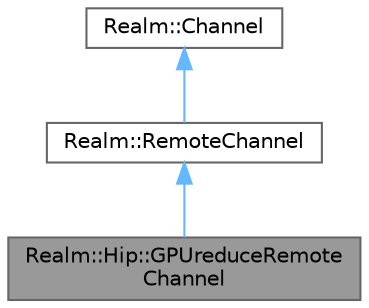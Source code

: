 digraph "Realm::Hip::GPUreduceRemoteChannel"
{
 // LATEX_PDF_SIZE
  bgcolor="transparent";
  edge [fontname=Helvetica,fontsize=10,labelfontname=Helvetica,labelfontsize=10];
  node [fontname=Helvetica,fontsize=10,shape=box,height=0.2,width=0.4];
  Node1 [id="Node000001",label="Realm::Hip::GPUreduceRemote\lChannel",height=0.2,width=0.4,color="gray40", fillcolor="grey60", style="filled", fontcolor="black",tooltip=" "];
  Node2 -> Node1 [id="edge1_Node000001_Node000002",dir="back",color="steelblue1",style="solid",tooltip=" "];
  Node2 [id="Node000002",label="Realm::RemoteChannel",height=0.2,width=0.4,color="gray40", fillcolor="white", style="filled",URL="$classRealm_1_1RemoteChannel.html",tooltip=" "];
  Node3 -> Node2 [id="edge2_Node000002_Node000003",dir="back",color="steelblue1",style="solid",tooltip=" "];
  Node3 [id="Node000003",label="Realm::Channel",height=0.2,width=0.4,color="gray40", fillcolor="white", style="filled",URL="$classRealm_1_1Channel.html",tooltip=" "];
}
